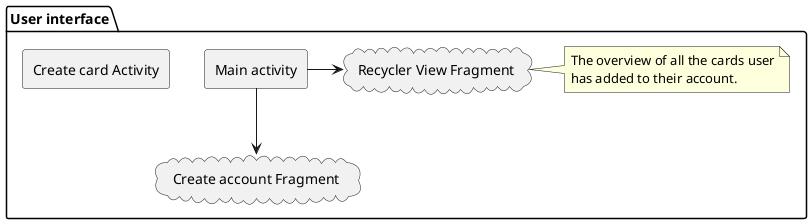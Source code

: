 @startuml

package "User interface" {
rectangle "Create card Activity"

rectangle "Main activity" as CA1
cloud "Create account Fragment" as CAF
cloud "Recycler View Fragment" as RVF
CA1 --> CAF
CA1 -> RVF
note right of RVF : The overview of all the cards user\nhas added to their account.
}

@enduml